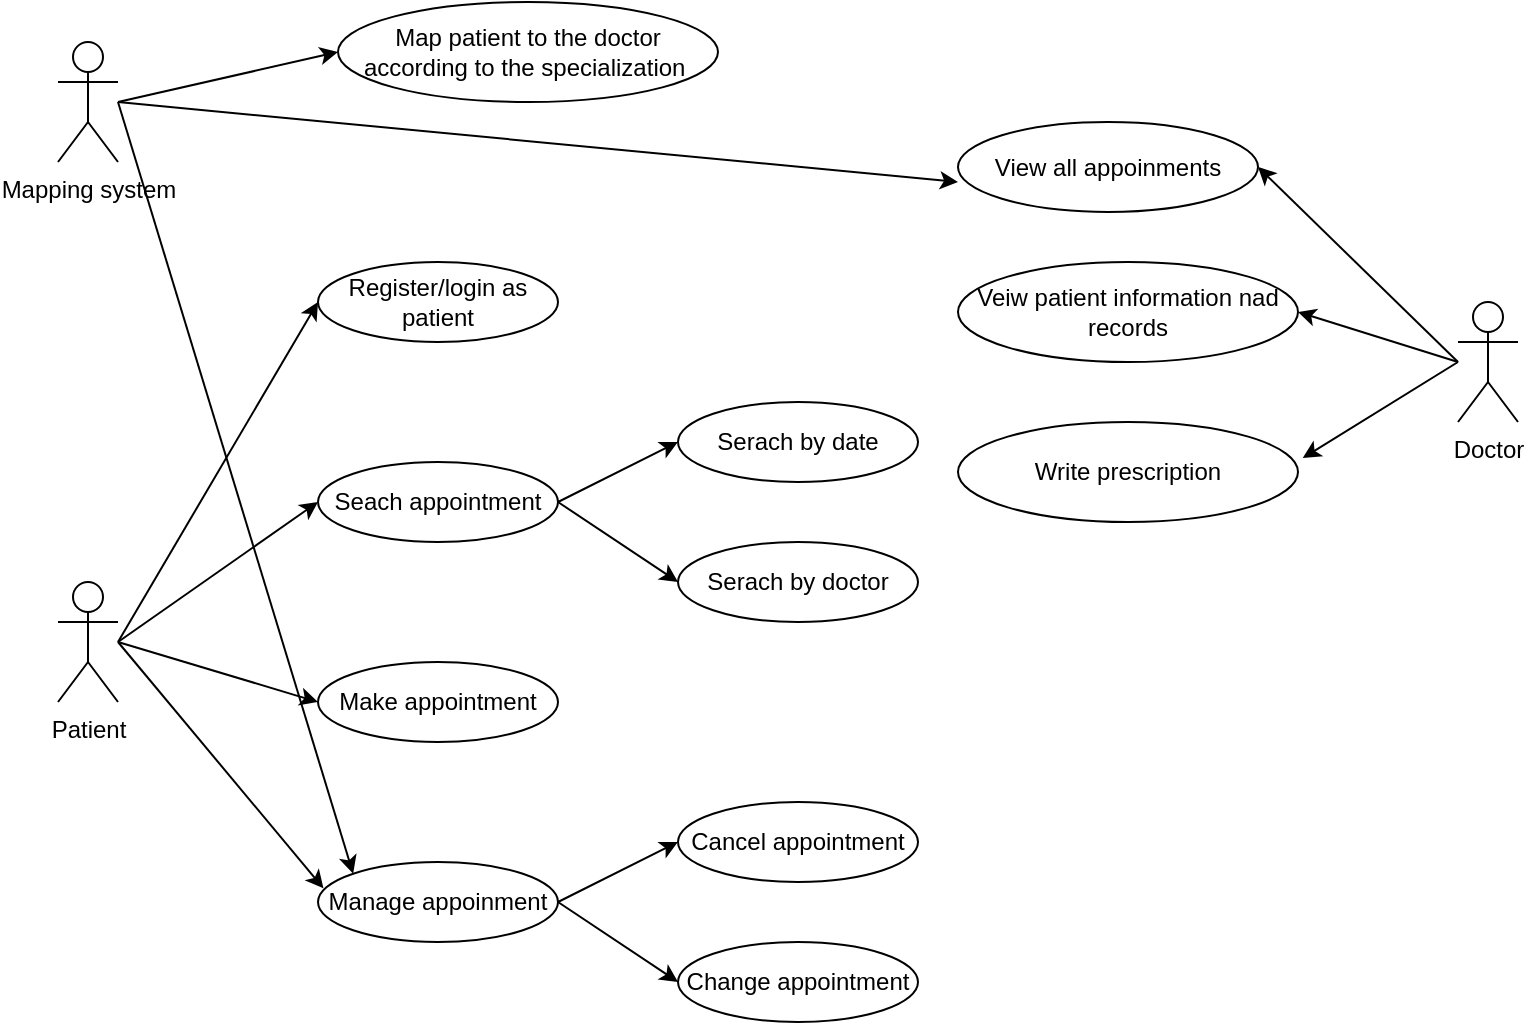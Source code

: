 <mxfile version="15.7.3" type="device"><diagram id="P9GFOlzYbggxUtzydpXs" name="Page-1"><mxGraphModel dx="1038" dy="1741" grid="1" gridSize="10" guides="1" tooltips="1" connect="1" arrows="1" fold="1" page="1" pageScale="1" pageWidth="850" pageHeight="1100" math="0" shadow="0"><root><mxCell id="0"/><mxCell id="1" parent="0"/><mxCell id="YT_ZcUDQdbiuhdmR22FK-17" style="edgeStyle=none;rounded=0;orthogonalLoop=1;jettySize=auto;html=1;entryX=0;entryY=0.5;entryDx=0;entryDy=0;" edge="1" parent="1" target="YT_ZcUDQdbiuhdmR22FK-4"><mxGeometry relative="1" as="geometry"><mxPoint x="100" y="280" as="sourcePoint"/></mxGeometry></mxCell><mxCell id="YT_ZcUDQdbiuhdmR22FK-18" style="edgeStyle=none;rounded=0;orthogonalLoop=1;jettySize=auto;html=1;entryX=0;entryY=0.5;entryDx=0;entryDy=0;" edge="1" parent="1" target="YT_ZcUDQdbiuhdmR22FK-5"><mxGeometry relative="1" as="geometry"><mxPoint x="100" y="280" as="sourcePoint"/></mxGeometry></mxCell><mxCell id="YT_ZcUDQdbiuhdmR22FK-19" style="edgeStyle=none;rounded=0;orthogonalLoop=1;jettySize=auto;html=1;entryX=0;entryY=0.5;entryDx=0;entryDy=0;" edge="1" parent="1" target="YT_ZcUDQdbiuhdmR22FK-10"><mxGeometry relative="1" as="geometry"><mxPoint x="100" y="280" as="sourcePoint"/></mxGeometry></mxCell><mxCell id="YT_ZcUDQdbiuhdmR22FK-20" style="edgeStyle=none;rounded=0;orthogonalLoop=1;jettySize=auto;html=1;entryX=0.023;entryY=0.33;entryDx=0;entryDy=0;entryPerimeter=0;" edge="1" parent="1" target="YT_ZcUDQdbiuhdmR22FK-11"><mxGeometry relative="1" as="geometry"><mxPoint x="100" y="280" as="sourcePoint"/></mxGeometry></mxCell><mxCell id="YT_ZcUDQdbiuhdmR22FK-1" value="Patient" style="shape=umlActor;verticalLabelPosition=bottom;verticalAlign=top;html=1;outlineConnect=0;" vertex="1" parent="1"><mxGeometry x="70" y="250" width="30" height="60" as="geometry"/></mxCell><mxCell id="YT_ZcUDQdbiuhdmR22FK-29" style="edgeStyle=none;rounded=0;orthogonalLoop=1;jettySize=auto;html=1;entryX=1;entryY=0.5;entryDx=0;entryDy=0;" edge="1" parent="1" target="YT_ZcUDQdbiuhdmR22FK-25"><mxGeometry relative="1" as="geometry"><mxPoint x="770" y="140" as="sourcePoint"/></mxGeometry></mxCell><mxCell id="YT_ZcUDQdbiuhdmR22FK-30" style="edgeStyle=none;rounded=0;orthogonalLoop=1;jettySize=auto;html=1;entryX=1;entryY=0.5;entryDx=0;entryDy=0;" edge="1" parent="1" target="YT_ZcUDQdbiuhdmR22FK-26"><mxGeometry relative="1" as="geometry"><mxPoint x="770" y="140" as="sourcePoint"/></mxGeometry></mxCell><mxCell id="YT_ZcUDQdbiuhdmR22FK-31" style="edgeStyle=none;rounded=0;orthogonalLoop=1;jettySize=auto;html=1;entryX=1.014;entryY=0.36;entryDx=0;entryDy=0;entryPerimeter=0;" edge="1" parent="1" target="YT_ZcUDQdbiuhdmR22FK-27"><mxGeometry relative="1" as="geometry"><mxPoint x="770" y="140" as="sourcePoint"/></mxGeometry></mxCell><mxCell id="YT_ZcUDQdbiuhdmR22FK-2" value="Doctor" style="shape=umlActor;verticalLabelPosition=bottom;verticalAlign=top;html=1;outlineConnect=0;" vertex="1" parent="1"><mxGeometry x="770" y="110" width="30" height="60" as="geometry"/></mxCell><mxCell id="YT_ZcUDQdbiuhdmR22FK-23" style="edgeStyle=none;rounded=0;orthogonalLoop=1;jettySize=auto;html=1;entryX=0;entryY=0.5;entryDx=0;entryDy=0;" edge="1" parent="1" target="YT_ZcUDQdbiuhdmR22FK-21"><mxGeometry relative="1" as="geometry"><mxPoint x="100" y="10" as="sourcePoint"/></mxGeometry></mxCell><mxCell id="YT_ZcUDQdbiuhdmR22FK-24" style="edgeStyle=none;rounded=0;orthogonalLoop=1;jettySize=auto;html=1;entryX=0;entryY=0;entryDx=0;entryDy=0;" edge="1" parent="1" target="YT_ZcUDQdbiuhdmR22FK-11"><mxGeometry relative="1" as="geometry"><mxPoint x="100" y="10" as="sourcePoint"/></mxGeometry></mxCell><mxCell id="YT_ZcUDQdbiuhdmR22FK-28" style="edgeStyle=none;rounded=0;orthogonalLoop=1;jettySize=auto;html=1;entryX=0;entryY=0.667;entryDx=0;entryDy=0;entryPerimeter=0;" edge="1" parent="1" target="YT_ZcUDQdbiuhdmR22FK-25"><mxGeometry relative="1" as="geometry"><mxPoint x="100" y="10" as="sourcePoint"/></mxGeometry></mxCell><mxCell id="YT_ZcUDQdbiuhdmR22FK-3" value="Mapping system" style="shape=umlActor;verticalLabelPosition=bottom;verticalAlign=top;html=1;outlineConnect=0;" vertex="1" parent="1"><mxGeometry x="70" y="-20" width="30" height="60" as="geometry"/></mxCell><mxCell id="YT_ZcUDQdbiuhdmR22FK-4" value="Register/login as patient" style="ellipse;whiteSpace=wrap;html=1;" vertex="1" parent="1"><mxGeometry x="200" y="90" width="120" height="40" as="geometry"/></mxCell><mxCell id="YT_ZcUDQdbiuhdmR22FK-8" style="edgeStyle=none;rounded=0;orthogonalLoop=1;jettySize=auto;html=1;exitX=1;exitY=0.5;exitDx=0;exitDy=0;entryX=0;entryY=0.5;entryDx=0;entryDy=0;" edge="1" parent="1" source="YT_ZcUDQdbiuhdmR22FK-5" target="YT_ZcUDQdbiuhdmR22FK-6"><mxGeometry relative="1" as="geometry"/></mxCell><mxCell id="YT_ZcUDQdbiuhdmR22FK-9" style="edgeStyle=none;rounded=0;orthogonalLoop=1;jettySize=auto;html=1;exitX=1;exitY=0.5;exitDx=0;exitDy=0;entryX=0;entryY=0.5;entryDx=0;entryDy=0;" edge="1" parent="1" source="YT_ZcUDQdbiuhdmR22FK-5" target="YT_ZcUDQdbiuhdmR22FK-7"><mxGeometry relative="1" as="geometry"/></mxCell><mxCell id="YT_ZcUDQdbiuhdmR22FK-5" value="Seach appointment" style="ellipse;whiteSpace=wrap;html=1;" vertex="1" parent="1"><mxGeometry x="200" y="190" width="120" height="40" as="geometry"/></mxCell><mxCell id="YT_ZcUDQdbiuhdmR22FK-6" value="Serach by date" style="ellipse;whiteSpace=wrap;html=1;" vertex="1" parent="1"><mxGeometry x="380" y="160" width="120" height="40" as="geometry"/></mxCell><mxCell id="YT_ZcUDQdbiuhdmR22FK-7" value="Serach by doctor" style="ellipse;whiteSpace=wrap;html=1;" vertex="1" parent="1"><mxGeometry x="380" y="230" width="120" height="40" as="geometry"/></mxCell><mxCell id="YT_ZcUDQdbiuhdmR22FK-10" value="Make appointment" style="ellipse;whiteSpace=wrap;html=1;" vertex="1" parent="1"><mxGeometry x="200" y="290" width="120" height="40" as="geometry"/></mxCell><mxCell id="YT_ZcUDQdbiuhdmR22FK-14" style="edgeStyle=none;rounded=0;orthogonalLoop=1;jettySize=auto;html=1;exitX=1;exitY=0.5;exitDx=0;exitDy=0;entryX=0;entryY=0.5;entryDx=0;entryDy=0;" edge="1" parent="1" source="YT_ZcUDQdbiuhdmR22FK-11" target="YT_ZcUDQdbiuhdmR22FK-12"><mxGeometry relative="1" as="geometry"/></mxCell><mxCell id="YT_ZcUDQdbiuhdmR22FK-15" style="edgeStyle=none;rounded=0;orthogonalLoop=1;jettySize=auto;html=1;exitX=1;exitY=0.5;exitDx=0;exitDy=0;entryX=0;entryY=0.5;entryDx=0;entryDy=0;" edge="1" parent="1" source="YT_ZcUDQdbiuhdmR22FK-11" target="YT_ZcUDQdbiuhdmR22FK-13"><mxGeometry relative="1" as="geometry"/></mxCell><mxCell id="YT_ZcUDQdbiuhdmR22FK-11" value="Manage appoinment" style="ellipse;whiteSpace=wrap;html=1;" vertex="1" parent="1"><mxGeometry x="200" y="390" width="120" height="40" as="geometry"/></mxCell><mxCell id="YT_ZcUDQdbiuhdmR22FK-12" value="Cancel appointment" style="ellipse;whiteSpace=wrap;html=1;" vertex="1" parent="1"><mxGeometry x="380" y="360" width="120" height="40" as="geometry"/></mxCell><mxCell id="YT_ZcUDQdbiuhdmR22FK-13" value="Change appointment" style="ellipse;whiteSpace=wrap;html=1;" vertex="1" parent="1"><mxGeometry x="380" y="430" width="120" height="40" as="geometry"/></mxCell><mxCell id="YT_ZcUDQdbiuhdmR22FK-21" value="Map patient to the doctor according to the specialization&amp;nbsp;" style="ellipse;whiteSpace=wrap;html=1;" vertex="1" parent="1"><mxGeometry x="210" y="-40" width="190" height="50" as="geometry"/></mxCell><mxCell id="YT_ZcUDQdbiuhdmR22FK-25" value="View all appoinments" style="ellipse;whiteSpace=wrap;html=1;" vertex="1" parent="1"><mxGeometry x="520" y="20" width="150" height="45" as="geometry"/></mxCell><mxCell id="YT_ZcUDQdbiuhdmR22FK-26" value="Veiw patient information nad records" style="ellipse;whiteSpace=wrap;html=1;" vertex="1" parent="1"><mxGeometry x="520" y="90" width="170" height="50" as="geometry"/></mxCell><mxCell id="YT_ZcUDQdbiuhdmR22FK-27" value="Write prescription" style="ellipse;whiteSpace=wrap;html=1;" vertex="1" parent="1"><mxGeometry x="520" y="170" width="170" height="50" as="geometry"/></mxCell></root></mxGraphModel></diagram></mxfile>
